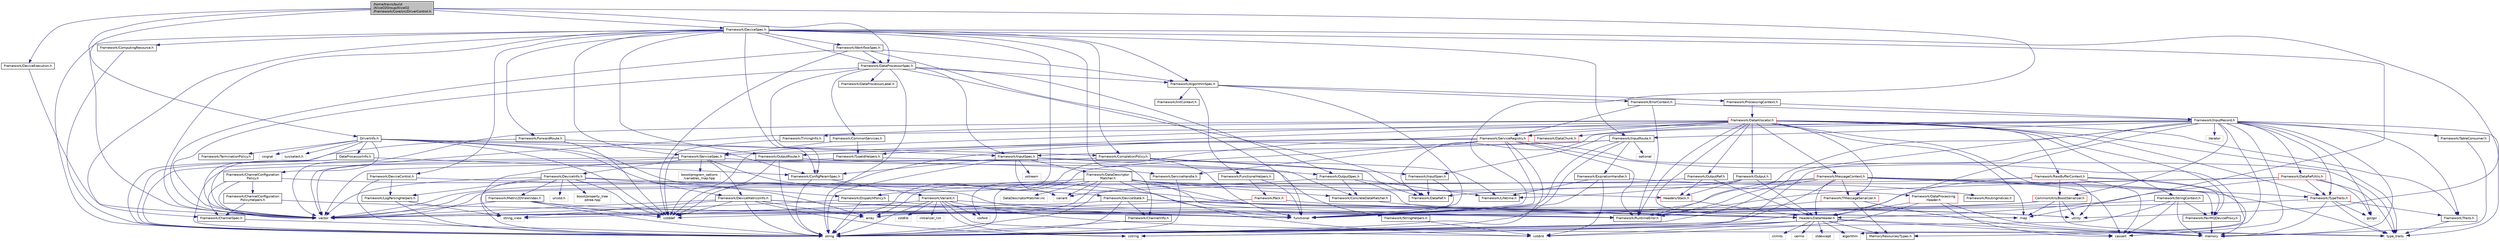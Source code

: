 digraph "/home/travis/build/AliceO2Group/AliceO2/Framework/Core/src/DriverControl.h"
{
 // INTERACTIVE_SVG=YES
  bgcolor="transparent";
  edge [fontname="Helvetica",fontsize="10",labelfontname="Helvetica",labelfontsize="10"];
  node [fontname="Helvetica",fontsize="10",shape=record];
  Node0 [label="/home/travis/build\l/AliceO2Group/AliceO2\l/Framework/Core/src/DriverControl.h",height=0.2,width=0.4,color="black", fillcolor="grey75", style="filled", fontcolor="black"];
  Node0 -> Node1 [color="midnightblue",fontsize="10",style="solid",fontname="Helvetica"];
  Node1 [label="functional",height=0.2,width=0.4,color="grey75"];
  Node0 -> Node2 [color="midnightblue",fontsize="10",style="solid",fontname="Helvetica"];
  Node2 [label="vector",height=0.2,width=0.4,color="grey75"];
  Node0 -> Node3 [color="midnightblue",fontsize="10",style="solid",fontname="Helvetica"];
  Node3 [label="DriverInfo.h",height=0.2,width=0.4,color="black",URL="$de/da9/DriverInfo_8h.html"];
  Node3 -> Node4 [color="midnightblue",fontsize="10",style="solid",fontname="Helvetica"];
  Node4 [label="cstddef",height=0.2,width=0.4,color="grey75"];
  Node3 -> Node2 [color="midnightblue",fontsize="10",style="solid",fontname="Helvetica"];
  Node3 -> Node5 [color="midnightblue",fontsize="10",style="solid",fontname="Helvetica"];
  Node5 [label="csignal",height=0.2,width=0.4,color="grey75"];
  Node3 -> Node6 [color="midnightblue",fontsize="10",style="solid",fontname="Helvetica"];
  Node6 [label="sys/select.h",height=0.2,width=0.4,color="grey75"];
  Node3 -> Node7 [color="midnightblue",fontsize="10",style="solid",fontname="Helvetica"];
  Node7 [label="Framework/ChannelConfiguration\lPolicy.h",height=0.2,width=0.4,color="black",URL="$dd/d0f/ChannelConfigurationPolicy_8h.html"];
  Node7 -> Node8 [color="midnightblue",fontsize="10",style="solid",fontname="Helvetica"];
  Node8 [label="Framework/ChannelConfiguration\lPolicyHelpers.h",height=0.2,width=0.4,color="black",URL="$d6/d05/ChannelConfigurationPolicyHelpers_8h.html"];
  Node8 -> Node9 [color="midnightblue",fontsize="10",style="solid",fontname="Helvetica"];
  Node9 [label="Framework/ChannelSpec.h",height=0.2,width=0.4,color="black",URL="$d6/d72/ChannelSpec_8h.html"];
  Node9 -> Node10 [color="midnightblue",fontsize="10",style="solid",fontname="Helvetica"];
  Node10 [label="string",height=0.2,width=0.4,color="grey75"];
  Node8 -> Node1 [color="midnightblue",fontsize="10",style="solid",fontname="Helvetica"];
  Node7 -> Node9 [color="midnightblue",fontsize="10",style="solid",fontname="Helvetica"];
  Node7 -> Node2 [color="midnightblue",fontsize="10",style="solid",fontname="Helvetica"];
  Node7 -> Node1 [color="midnightblue",fontsize="10",style="solid",fontname="Helvetica"];
  Node3 -> Node11 [color="midnightblue",fontsize="10",style="solid",fontname="Helvetica"];
  Node11 [label="Framework/ConfigParamSpec.h",height=0.2,width=0.4,color="black",URL="$d0/d1c/ConfigParamSpec_8h.html"];
  Node11 -> Node12 [color="midnightblue",fontsize="10",style="solid",fontname="Helvetica"];
  Node12 [label="Framework/Variant.h",height=0.2,width=0.4,color="black",URL="$de/d56/Variant_8h.html"];
  Node12 -> Node13 [color="midnightblue",fontsize="10",style="solid",fontname="Helvetica"];
  Node13 [label="Framework/RuntimeError.h",height=0.2,width=0.4,color="black",URL="$d1/d76/RuntimeError_8h.html"];
  Node12 -> Node14 [color="midnightblue",fontsize="10",style="solid",fontname="Helvetica"];
  Node14 [label="type_traits",height=0.2,width=0.4,color="grey75"];
  Node12 -> Node15 [color="midnightblue",fontsize="10",style="solid",fontname="Helvetica"];
  Node15 [label="cstring",height=0.2,width=0.4,color="grey75"];
  Node12 -> Node16 [color="midnightblue",fontsize="10",style="solid",fontname="Helvetica"];
  Node16 [label="cstdint",height=0.2,width=0.4,color="grey75"];
  Node12 -> Node17 [color="midnightblue",fontsize="10",style="solid",fontname="Helvetica"];
  Node17 [label="cstdlib",height=0.2,width=0.4,color="grey75"];
  Node12 -> Node18 [color="midnightblue",fontsize="10",style="solid",fontname="Helvetica"];
  Node18 [label="iosfwd",height=0.2,width=0.4,color="grey75"];
  Node12 -> Node19 [color="midnightblue",fontsize="10",style="solid",fontname="Helvetica"];
  Node19 [label="initializer_list",height=0.2,width=0.4,color="grey75"];
  Node12 -> Node20 [color="midnightblue",fontsize="10",style="solid",fontname="Helvetica"];
  Node20 [label="string_view",height=0.2,width=0.4,color="grey75"];
  Node12 -> Node10 [color="midnightblue",fontsize="10",style="solid",fontname="Helvetica"];
  Node11 -> Node10 [color="midnightblue",fontsize="10",style="solid",fontname="Helvetica"];
  Node3 -> Node21 [color="midnightblue",fontsize="10",style="solid",fontname="Helvetica"];
  Node21 [label="Framework/TerminationPolicy.h",height=0.2,width=0.4,color="black",URL="$d7/df1/TerminationPolicy_8h.html"];
  Node3 -> Node22 [color="midnightblue",fontsize="10",style="solid",fontname="Helvetica"];
  Node22 [label="Framework/CompletionPolicy.h",height=0.2,width=0.4,color="black",URL="$df/dd6/CompletionPolicy_8h.html"];
  Node22 -> Node23 [color="midnightblue",fontsize="10",style="solid",fontname="Helvetica"];
  Node23 [label="Framework/DataRef.h",height=0.2,width=0.4,color="black",URL="$d5/dfb/DataRef_8h.html"];
  Node22 -> Node24 [color="midnightblue",fontsize="10",style="solid",fontname="Helvetica"];
  Node24 [label="Framework/InputSpan.h",height=0.2,width=0.4,color="black",URL="$da/d0f/InputSpan_8h.html"];
  Node24 -> Node23 [color="midnightblue",fontsize="10",style="solid",fontname="Helvetica"];
  Node24 -> Node1 [color="midnightblue",fontsize="10",style="solid",fontname="Helvetica"];
  Node22 -> Node1 [color="midnightblue",fontsize="10",style="solid",fontname="Helvetica"];
  Node22 -> Node10 [color="midnightblue",fontsize="10",style="solid",fontname="Helvetica"];
  Node22 -> Node2 [color="midnightblue",fontsize="10",style="solid",fontname="Helvetica"];
  Node3 -> Node25 [color="midnightblue",fontsize="10",style="solid",fontname="Helvetica"];
  Node25 [label="Framework/DispatchPolicy.h",height=0.2,width=0.4,color="black",URL="$da/de6/DispatchPolicy_8h.html"];
  Node25 -> Node1 [color="midnightblue",fontsize="10",style="solid",fontname="Helvetica"];
  Node25 -> Node10 [color="midnightblue",fontsize="10",style="solid",fontname="Helvetica"];
  Node25 -> Node2 [color="midnightblue",fontsize="10",style="solid",fontname="Helvetica"];
  Node3 -> Node26 [color="midnightblue",fontsize="10",style="solid",fontname="Helvetica"];
  Node26 [label="Framework/DeviceMetricsInfo.h",height=0.2,width=0.4,color="black",URL="$dc/df0/DeviceMetricsInfo_8h.html"];
  Node26 -> Node13 [color="midnightblue",fontsize="10",style="solid",fontname="Helvetica"];
  Node26 -> Node27 [color="midnightblue",fontsize="10",style="solid",fontname="Helvetica"];
  Node27 [label="array",height=0.2,width=0.4,color="grey75"];
  Node26 -> Node4 [color="midnightblue",fontsize="10",style="solid",fontname="Helvetica"];
  Node26 -> Node15 [color="midnightblue",fontsize="10",style="solid",fontname="Helvetica"];
  Node26 -> Node1 [color="midnightblue",fontsize="10",style="solid",fontname="Helvetica"];
  Node26 -> Node10 [color="midnightblue",fontsize="10",style="solid",fontname="Helvetica"];
  Node26 -> Node20 [color="midnightblue",fontsize="10",style="solid",fontname="Helvetica"];
  Node26 -> Node2 [color="midnightblue",fontsize="10",style="solid",fontname="Helvetica"];
  Node3 -> Node28 [color="midnightblue",fontsize="10",style="solid",fontname="Helvetica"];
  Node28 [label="DataProcessorInfo.h",height=0.2,width=0.4,color="black",URL="$d3/db3/DataProcessorInfo_8h.html"];
  Node28 -> Node11 [color="midnightblue",fontsize="10",style="solid",fontname="Helvetica"];
  Node28 -> Node10 [color="midnightblue",fontsize="10",style="solid",fontname="Helvetica"];
  Node28 -> Node2 [color="midnightblue",fontsize="10",style="solid",fontname="Helvetica"];
  Node0 -> Node29 [color="midnightblue",fontsize="10",style="solid",fontname="Helvetica"];
  Node29 [label="Framework/DataProcessorSpec.h",height=0.2,width=0.4,color="black",URL="$d0/df4/DataProcessorSpec_8h.html"];
  Node29 -> Node30 [color="midnightblue",fontsize="10",style="solid",fontname="Helvetica"];
  Node30 [label="Framework/AlgorithmSpec.h",height=0.2,width=0.4,color="black",URL="$d0/d14/AlgorithmSpec_8h.html"];
  Node30 -> Node31 [color="midnightblue",fontsize="10",style="solid",fontname="Helvetica"];
  Node31 [label="Framework/ProcessingContext.h",height=0.2,width=0.4,color="black",URL="$de/d6a/ProcessingContext_8h.html"];
  Node31 -> Node32 [color="midnightblue",fontsize="10",style="solid",fontname="Helvetica"];
  Node32 [label="Framework/InputRecord.h",height=0.2,width=0.4,color="black",URL="$d6/d5c/InputRecord_8h.html"];
  Node32 -> Node23 [color="midnightblue",fontsize="10",style="solid",fontname="Helvetica"];
  Node32 -> Node33 [color="midnightblue",fontsize="10",style="solid",fontname="Helvetica"];
  Node33 [label="Framework/DataRefUtils.h",height=0.2,width=0.4,color="red",URL="$d5/db8/DataRefUtils_8h.html"];
  Node33 -> Node23 [color="midnightblue",fontsize="10",style="solid",fontname="Helvetica"];
  Node33 -> Node48 [color="midnightblue",fontsize="10",style="solid",fontname="Helvetica"];
  Node48 [label="Framework/TypeTraits.h",height=0.2,width=0.4,color="red",URL="$d0/d95/TypeTraits_8h.html"];
  Node48 -> Node14 [color="midnightblue",fontsize="10",style="solid",fontname="Helvetica"];
  Node48 -> Node2 [color="midnightblue",fontsize="10",style="solid",fontname="Helvetica"];
  Node48 -> Node43 [color="midnightblue",fontsize="10",style="solid",fontname="Helvetica"];
  Node43 [label="memory",height=0.2,width=0.4,color="grey75"];
  Node48 -> Node49 [color="midnightblue",fontsize="10",style="solid",fontname="Helvetica"];
  Node49 [label="Framework/Traits.h",height=0.2,width=0.4,color="black",URL="$db/d31/Traits_8h.html"];
  Node49 -> Node14 [color="midnightblue",fontsize="10",style="solid",fontname="Helvetica"];
  Node48 -> Node52 [color="midnightblue",fontsize="10",style="solid",fontname="Helvetica"];
  Node52 [label="gsl/gsl",height=0.2,width=0.4,color="grey75"];
  Node33 -> Node68 [color="midnightblue",fontsize="10",style="solid",fontname="Helvetica"];
  Node68 [label="Headers/DataHeader.h",height=0.2,width=0.4,color="black",URL="$dc/dcd/DataHeader_8h.html"];
  Node68 -> Node16 [color="midnightblue",fontsize="10",style="solid",fontname="Helvetica"];
  Node68 -> Node43 [color="midnightblue",fontsize="10",style="solid",fontname="Helvetica"];
  Node68 -> Node69 [color="midnightblue",fontsize="10",style="solid",fontname="Helvetica"];
  Node69 [label="cassert",height=0.2,width=0.4,color="grey75"];
  Node68 -> Node15 [color="midnightblue",fontsize="10",style="solid",fontname="Helvetica"];
  Node68 -> Node70 [color="midnightblue",fontsize="10",style="solid",fontname="Helvetica"];
  Node70 [label="algorithm",height=0.2,width=0.4,color="grey75"];
  Node68 -> Node71 [color="midnightblue",fontsize="10",style="solid",fontname="Helvetica"];
  Node71 [label="stdexcept",height=0.2,width=0.4,color="grey75"];
  Node68 -> Node10 [color="midnightblue",fontsize="10",style="solid",fontname="Helvetica"];
  Node68 -> Node72 [color="midnightblue",fontsize="10",style="solid",fontname="Helvetica"];
  Node72 [label="climits",height=0.2,width=0.4,color="grey75"];
  Node68 -> Node45 [color="midnightblue",fontsize="10",style="solid",fontname="Helvetica"];
  Node45 [label="MemoryResources/Types.h",height=0.2,width=0.4,color="black",URL="$d7/df8/Types_8h.html"];
  Node68 -> Node73 [color="midnightblue",fontsize="10",style="solid",fontname="Helvetica"];
  Node73 [label="cerrno",height=0.2,width=0.4,color="grey75"];
  Node33 -> Node13 [color="midnightblue",fontsize="10",style="solid",fontname="Helvetica"];
  Node33 -> Node52 [color="midnightblue",fontsize="10",style="solid",fontname="Helvetica"];
  Node33 -> Node14 [color="midnightblue",fontsize="10",style="solid",fontname="Helvetica"];
  Node32 -> Node98 [color="midnightblue",fontsize="10",style="solid",fontname="Helvetica"];
  Node98 [label="Framework/InputRoute.h",height=0.2,width=0.4,color="black",URL="$d5/d19/InputRoute_8h.html"];
  Node98 -> Node99 [color="midnightblue",fontsize="10",style="solid",fontname="Helvetica"];
  Node99 [label="Framework/ExpirationHandler.h",height=0.2,width=0.4,color="black",URL="$d2/dd9/ExpirationHandler_8h.html"];
  Node99 -> Node74 [color="midnightblue",fontsize="10",style="solid",fontname="Helvetica"];
  Node74 [label="Framework/Lifetime.h",height=0.2,width=0.4,color="black",URL="$dc/dca/Lifetime_8h.html"];
  Node99 -> Node100 [color="midnightblue",fontsize="10",style="solid",fontname="Helvetica"];
  Node100 [label="Framework/RoutingIndices.h",height=0.2,width=0.4,color="black",URL="$d7/d87/RoutingIndices_8h.html"];
  Node99 -> Node16 [color="midnightblue",fontsize="10",style="solid",fontname="Helvetica"];
  Node99 -> Node1 [color="midnightblue",fontsize="10",style="solid",fontname="Helvetica"];
  Node98 -> Node77 [color="midnightblue",fontsize="10",style="solid",fontname="Helvetica"];
  Node77 [label="Framework/InputSpec.h",height=0.2,width=0.4,color="black",URL="$d5/d3f/InputSpec_8h.html"];
  Node77 -> Node74 [color="midnightblue",fontsize="10",style="solid",fontname="Helvetica"];
  Node77 -> Node75 [color="midnightblue",fontsize="10",style="solid",fontname="Helvetica"];
  Node75 [label="Framework/ConcreteDataMatcher.h",height=0.2,width=0.4,color="black",URL="$d0/d1b/ConcreteDataMatcher_8h.html"];
  Node75 -> Node68 [color="midnightblue",fontsize="10",style="solid",fontname="Helvetica"];
  Node77 -> Node78 [color="midnightblue",fontsize="10",style="solid",fontname="Helvetica"];
  Node78 [label="Framework/DataDescriptor\lMatcher.h",height=0.2,width=0.4,color="black",URL="$d3/da3/DataDescriptorMatcher_8h.html"];
  Node78 -> Node75 [color="midnightblue",fontsize="10",style="solid",fontname="Helvetica"];
  Node78 -> Node79 [color="midnightblue",fontsize="10",style="solid",fontname="Helvetica"];
  Node79 [label="Framework/DataProcessing\lHeader.h",height=0.2,width=0.4,color="red",URL="$d6/dc9/DataProcessingHeader_8h.html"];
  Node79 -> Node68 [color="midnightblue",fontsize="10",style="solid",fontname="Helvetica"];
  Node79 -> Node16 [color="midnightblue",fontsize="10",style="solid",fontname="Helvetica"];
  Node79 -> Node43 [color="midnightblue",fontsize="10",style="solid",fontname="Helvetica"];
  Node79 -> Node69 [color="midnightblue",fontsize="10",style="solid",fontname="Helvetica"];
  Node78 -> Node13 [color="midnightblue",fontsize="10",style="solid",fontname="Helvetica"];
  Node78 -> Node68 [color="midnightblue",fontsize="10",style="solid",fontname="Helvetica"];
  Node78 -> Node82 [color="midnightblue",fontsize="10",style="solid",fontname="Helvetica"];
  Node82 [label="Headers/Stack.h",height=0.2,width=0.4,color="red",URL="$d4/d00/Headers_2include_2Headers_2Stack_8h.html"];
  Node82 -> Node68 [color="midnightblue",fontsize="10",style="solid",fontname="Helvetica"];
  Node78 -> Node27 [color="midnightblue",fontsize="10",style="solid",fontname="Helvetica"];
  Node78 -> Node16 [color="midnightblue",fontsize="10",style="solid",fontname="Helvetica"];
  Node78 -> Node18 [color="midnightblue",fontsize="10",style="solid",fontname="Helvetica"];
  Node78 -> Node10 [color="midnightblue",fontsize="10",style="solid",fontname="Helvetica"];
  Node78 -> Node76 [color="midnightblue",fontsize="10",style="solid",fontname="Helvetica"];
  Node76 [label="variant",height=0.2,width=0.4,color="grey75"];
  Node78 -> Node2 [color="midnightblue",fontsize="10",style="solid",fontname="Helvetica"];
  Node78 -> Node93 [color="midnightblue",fontsize="10",style="solid",fontname="Helvetica"];
  Node93 [label="DataDescriptorMatcher.inc",height=0.2,width=0.4,color="grey75"];
  Node77 -> Node11 [color="midnightblue",fontsize="10",style="solid",fontname="Helvetica"];
  Node77 -> Node10 [color="midnightblue",fontsize="10",style="solid",fontname="Helvetica"];
  Node77 -> Node94 [color="midnightblue",fontsize="10",style="solid",fontname="Helvetica"];
  Node94 [label="ostream",height=0.2,width=0.4,color="grey75"];
  Node77 -> Node76 [color="midnightblue",fontsize="10",style="solid",fontname="Helvetica"];
  Node98 -> Node4 [color="midnightblue",fontsize="10",style="solid",fontname="Helvetica"];
  Node98 -> Node10 [color="midnightblue",fontsize="10",style="solid",fontname="Helvetica"];
  Node98 -> Node1 [color="midnightblue",fontsize="10",style="solid",fontname="Helvetica"];
  Node98 -> Node96 [color="midnightblue",fontsize="10",style="solid",fontname="Helvetica"];
  Node96 [label="optional",height=0.2,width=0.4,color="grey75"];
  Node32 -> Node48 [color="midnightblue",fontsize="10",style="solid",fontname="Helvetica"];
  Node32 -> Node24 [color="midnightblue",fontsize="10",style="solid",fontname="Helvetica"];
  Node32 -> Node101 [color="midnightblue",fontsize="10",style="solid",fontname="Helvetica"];
  Node101 [label="Framework/TableConsumer.h",height=0.2,width=0.4,color="black",URL="$dc/d03/TableConsumer_8h.html"];
  Node101 -> Node43 [color="midnightblue",fontsize="10",style="solid",fontname="Helvetica"];
  Node32 -> Node49 [color="midnightblue",fontsize="10",style="solid",fontname="Helvetica"];
  Node32 -> Node13 [color="midnightblue",fontsize="10",style="solid",fontname="Helvetica"];
  Node32 -> Node45 [color="midnightblue",fontsize="10",style="solid",fontname="Helvetica"];
  Node32 -> Node68 [color="midnightblue",fontsize="10",style="solid",fontname="Helvetica"];
  Node32 -> Node53 [color="midnightblue",fontsize="10",style="solid",fontname="Helvetica"];
  Node53 [label="CommonUtils/BoostSerializer.h",height=0.2,width=0.4,color="red",URL="$d7/d91/BoostSerializer_8h.html",tooltip="Templatised boost serializer/deserializer for containers and base types. "];
  Node53 -> Node54 [color="midnightblue",fontsize="10",style="solid",fontname="Helvetica"];
  Node54 [label="utility",height=0.2,width=0.4,color="grey75"];
  Node53 -> Node14 [color="midnightblue",fontsize="10",style="solid",fontname="Helvetica"];
  Node53 -> Node27 [color="midnightblue",fontsize="10",style="solid",fontname="Helvetica"];
  Node53 -> Node2 [color="midnightblue",fontsize="10",style="solid",fontname="Helvetica"];
  Node53 -> Node56 [color="midnightblue",fontsize="10",style="solid",fontname="Helvetica"];
  Node56 [label="map",height=0.2,width=0.4,color="grey75"];
  Node32 -> Node52 [color="midnightblue",fontsize="10",style="solid",fontname="Helvetica"];
  Node32 -> Node102 [color="midnightblue",fontsize="10",style="solid",fontname="Helvetica"];
  Node102 [label="iterator",height=0.2,width=0.4,color="grey75"];
  Node32 -> Node10 [color="midnightblue",fontsize="10",style="solid",fontname="Helvetica"];
  Node32 -> Node2 [color="midnightblue",fontsize="10",style="solid",fontname="Helvetica"];
  Node32 -> Node15 [color="midnightblue",fontsize="10",style="solid",fontname="Helvetica"];
  Node32 -> Node69 [color="midnightblue",fontsize="10",style="solid",fontname="Helvetica"];
  Node32 -> Node43 [color="midnightblue",fontsize="10",style="solid",fontname="Helvetica"];
  Node32 -> Node14 [color="midnightblue",fontsize="10",style="solid",fontname="Helvetica"];
  Node31 -> Node103 [color="midnightblue",fontsize="10",style="solid",fontname="Helvetica"];
  Node103 [label="Framework/DataAllocator.h",height=0.2,width=0.4,color="red",URL="$d1/d28/DataAllocator_8h.html"];
  Node103 -> Node104 [color="midnightblue",fontsize="10",style="solid",fontname="Helvetica"];
  Node104 [label="Framework/MessageContext.h",height=0.2,width=0.4,color="red",URL="$dc/dc4/MessageContext_8h.html"];
  Node104 -> Node106 [color="midnightblue",fontsize="10",style="solid",fontname="Helvetica"];
  Node106 [label="Framework/FairMQDeviceProxy.h",height=0.2,width=0.4,color="black",URL="$d8/d71/FairMQDeviceProxy_8h.html"];
  Node106 -> Node43 [color="midnightblue",fontsize="10",style="solid",fontname="Helvetica"];
  Node104 -> Node13 [color="midnightblue",fontsize="10",style="solid",fontname="Helvetica"];
  Node104 -> Node35 [color="midnightblue",fontsize="10",style="solid",fontname="Helvetica"];
  Node35 [label="Framework/TMessageSerializer.h",height=0.2,width=0.4,color="red",URL="$d8/d3c/TMessageSerializer_8h.html"];
  Node35 -> Node13 [color="midnightblue",fontsize="10",style="solid",fontname="Helvetica"];
  Node35 -> Node43 [color="midnightblue",fontsize="10",style="solid",fontname="Helvetica"];
  Node35 -> Node45 [color="midnightblue",fontsize="10",style="solid",fontname="Helvetica"];
  Node104 -> Node48 [color="midnightblue",fontsize="10",style="solid",fontname="Helvetica"];
  Node104 -> Node68 [color="midnightblue",fontsize="10",style="solid",fontname="Helvetica"];
  Node104 -> Node69 [color="midnightblue",fontsize="10",style="solid",fontname="Helvetica"];
  Node104 -> Node1 [color="midnightblue",fontsize="10",style="solid",fontname="Helvetica"];
  Node104 -> Node10 [color="midnightblue",fontsize="10",style="solid",fontname="Helvetica"];
  Node104 -> Node14 [color="midnightblue",fontsize="10",style="solid",fontname="Helvetica"];
  Node104 -> Node2 [color="midnightblue",fontsize="10",style="solid",fontname="Helvetica"];
  Node103 -> Node108 [color="midnightblue",fontsize="10",style="solid",fontname="Helvetica"];
  Node108 [label="Framework/StringContext.h",height=0.2,width=0.4,color="black",URL="$dd/df6/StringContext_8h.html"];
  Node108 -> Node106 [color="midnightblue",fontsize="10",style="solid",fontname="Helvetica"];
  Node108 -> Node2 [color="midnightblue",fontsize="10",style="solid",fontname="Helvetica"];
  Node108 -> Node69 [color="midnightblue",fontsize="10",style="solid",fontname="Helvetica"];
  Node108 -> Node10 [color="midnightblue",fontsize="10",style="solid",fontname="Helvetica"];
  Node108 -> Node43 [color="midnightblue",fontsize="10",style="solid",fontname="Helvetica"];
  Node103 -> Node109 [color="midnightblue",fontsize="10",style="solid",fontname="Helvetica"];
  Node109 [label="Framework/RawBufferContext.h",height=0.2,width=0.4,color="red",URL="$d8/d25/RawBufferContext_8h.html",tooltip=" "];
  Node109 -> Node106 [color="midnightblue",fontsize="10",style="solid",fontname="Helvetica"];
  Node109 -> Node53 [color="midnightblue",fontsize="10",style="solid",fontname="Helvetica"];
  Node109 -> Node2 [color="midnightblue",fontsize="10",style="solid",fontname="Helvetica"];
  Node109 -> Node69 [color="midnightblue",fontsize="10",style="solid",fontname="Helvetica"];
  Node109 -> Node10 [color="midnightblue",fontsize="10",style="solid",fontname="Helvetica"];
  Node109 -> Node43 [color="midnightblue",fontsize="10",style="solid",fontname="Helvetica"];
  Node103 -> Node95 [color="midnightblue",fontsize="10",style="solid",fontname="Helvetica"];
  Node95 [label="Framework/Output.h",height=0.2,width=0.4,color="black",URL="$d3/ddf/Output_8h.html"];
  Node95 -> Node68 [color="midnightblue",fontsize="10",style="solid",fontname="Helvetica"];
  Node95 -> Node74 [color="midnightblue",fontsize="10",style="solid",fontname="Helvetica"];
  Node95 -> Node82 [color="midnightblue",fontsize="10",style="solid",fontname="Helvetica"];
  Node103 -> Node111 [color="midnightblue",fontsize="10",style="solid",fontname="Helvetica"];
  Node111 [label="Framework/OutputRef.h",height=0.2,width=0.4,color="black",URL="$d6/d5a/OutputRef_8h.html"];
  Node111 -> Node68 [color="midnightblue",fontsize="10",style="solid",fontname="Helvetica"];
  Node111 -> Node82 [color="midnightblue",fontsize="10",style="solid",fontname="Helvetica"];
  Node111 -> Node10 [color="midnightblue",fontsize="10",style="solid",fontname="Helvetica"];
  Node103 -> Node112 [color="midnightblue",fontsize="10",style="solid",fontname="Helvetica"];
  Node112 [label="Framework/OutputRoute.h",height=0.2,width=0.4,color="black",URL="$d6/df4/OutputRoute_8h.html"];
  Node112 -> Node67 [color="midnightblue",fontsize="10",style="solid",fontname="Helvetica"];
  Node67 [label="Framework/OutputSpec.h",height=0.2,width=0.4,color="black",URL="$db/d2d/OutputSpec_8h.html"];
  Node67 -> Node68 [color="midnightblue",fontsize="10",style="solid",fontname="Helvetica"];
  Node67 -> Node74 [color="midnightblue",fontsize="10",style="solid",fontname="Helvetica"];
  Node67 -> Node75 [color="midnightblue",fontsize="10",style="solid",fontname="Helvetica"];
  Node67 -> Node76 [color="midnightblue",fontsize="10",style="solid",fontname="Helvetica"];
  Node112 -> Node4 [color="midnightblue",fontsize="10",style="solid",fontname="Helvetica"];
  Node112 -> Node10 [color="midnightblue",fontsize="10",style="solid",fontname="Helvetica"];
  Node103 -> Node113 [color="midnightblue",fontsize="10",style="solid",fontname="Helvetica"];
  Node113 [label="Framework/DataChunk.h",height=0.2,width=0.4,color="red",URL="$d7/d31/DataChunk_8h.html"];
  Node103 -> Node106 [color="midnightblue",fontsize="10",style="solid",fontname="Helvetica"];
  Node103 -> Node114 [color="midnightblue",fontsize="10",style="solid",fontname="Helvetica"];
  Node114 [label="Framework/TimingInfo.h",height=0.2,width=0.4,color="black",URL="$da/d2b/TimingInfo_8h.html"];
  Node114 -> Node4 [color="midnightblue",fontsize="10",style="solid",fontname="Helvetica"];
  Node103 -> Node35 [color="midnightblue",fontsize="10",style="solid",fontname="Helvetica"];
  Node103 -> Node48 [color="midnightblue",fontsize="10",style="solid",fontname="Helvetica"];
  Node103 -> Node49 [color="midnightblue",fontsize="10",style="solid",fontname="Helvetica"];
  Node103 -> Node115 [color="midnightblue",fontsize="10",style="solid",fontname="Helvetica"];
  Node115 [label="Framework/ServiceRegistry.h",height=0.2,width=0.4,color="red",URL="$d8/d17/ServiceRegistry_8h.html"];
  Node115 -> Node116 [color="midnightblue",fontsize="10",style="solid",fontname="Helvetica"];
  Node116 [label="Framework/ServiceHandle.h",height=0.2,width=0.4,color="black",URL="$d3/d28/ServiceHandle_8h.html"];
  Node116 -> Node10 [color="midnightblue",fontsize="10",style="solid",fontname="Helvetica"];
  Node115 -> Node117 [color="midnightblue",fontsize="10",style="solid",fontname="Helvetica"];
  Node117 [label="Framework/ServiceSpec.h",height=0.2,width=0.4,color="black",URL="$d4/d61/ServiceSpec_8h.html"];
  Node117 -> Node116 [color="midnightblue",fontsize="10",style="solid",fontname="Helvetica"];
  Node117 -> Node26 [color="midnightblue",fontsize="10",style="solid",fontname="Helvetica"];
  Node117 -> Node118 [color="midnightblue",fontsize="10",style="solid",fontname="Helvetica"];
  Node118 [label="Framework/DeviceInfo.h",height=0.2,width=0.4,color="black",URL="$d7/d58/DeviceInfo_8h.html"];
  Node118 -> Node119 [color="midnightblue",fontsize="10",style="solid",fontname="Helvetica"];
  Node119 [label="Framework/LogParsingHelpers.h",height=0.2,width=0.4,color="black",URL="$d8/d4a/LogParsingHelpers_8h.html"];
  Node119 -> Node10 [color="midnightblue",fontsize="10",style="solid",fontname="Helvetica"];
  Node119 -> Node20 [color="midnightblue",fontsize="10",style="solid",fontname="Helvetica"];
  Node118 -> Node120 [color="midnightblue",fontsize="10",style="solid",fontname="Helvetica"];
  Node120 [label="Framework/Metric2DViewIndex.h",height=0.2,width=0.4,color="black",URL="$d0/d2c/Metric2DViewIndex_8h.html"];
  Node120 -> Node1 [color="midnightblue",fontsize="10",style="solid",fontname="Helvetica"];
  Node120 -> Node4 [color="midnightblue",fontsize="10",style="solid",fontname="Helvetica"];
  Node120 -> Node10 [color="midnightblue",fontsize="10",style="solid",fontname="Helvetica"];
  Node120 -> Node2 [color="midnightblue",fontsize="10",style="solid",fontname="Helvetica"];
  Node118 -> Node121 [color="midnightblue",fontsize="10",style="solid",fontname="Helvetica"];
  Node121 [label="Framework/DeviceState.h",height=0.2,width=0.4,color="black",URL="$d9/de0/DeviceState_8h.html"];
  Node121 -> Node122 [color="midnightblue",fontsize="10",style="solid",fontname="Helvetica"];
  Node122 [label="Framework/ChannelInfo.h",height=0.2,width=0.4,color="black",URL="$dd/de5/ChannelInfo_8h.html"];
  Node122 -> Node10 [color="midnightblue",fontsize="10",style="solid",fontname="Helvetica"];
  Node121 -> Node2 [color="midnightblue",fontsize="10",style="solid",fontname="Helvetica"];
  Node121 -> Node10 [color="midnightblue",fontsize="10",style="solid",fontname="Helvetica"];
  Node121 -> Node56 [color="midnightblue",fontsize="10",style="solid",fontname="Helvetica"];
  Node121 -> Node54 [color="midnightblue",fontsize="10",style="solid",fontname="Helvetica"];
  Node118 -> Node4 [color="midnightblue",fontsize="10",style="solid",fontname="Helvetica"];
  Node118 -> Node10 [color="midnightblue",fontsize="10",style="solid",fontname="Helvetica"];
  Node118 -> Node2 [color="midnightblue",fontsize="10",style="solid",fontname="Helvetica"];
  Node118 -> Node123 [color="midnightblue",fontsize="10",style="solid",fontname="Helvetica"];
  Node123 [label="unistd.h",height=0.2,width=0.4,color="grey75"];
  Node118 -> Node27 [color="midnightblue",fontsize="10",style="solid",fontname="Helvetica"];
  Node118 -> Node124 [color="midnightblue",fontsize="10",style="solid",fontname="Helvetica"];
  Node124 [label="boost/property_tree\l/ptree.hpp",height=0.2,width=0.4,color="grey75"];
  Node117 -> Node1 [color="midnightblue",fontsize="10",style="solid",fontname="Helvetica"];
  Node117 -> Node10 [color="midnightblue",fontsize="10",style="solid",fontname="Helvetica"];
  Node117 -> Node2 [color="midnightblue",fontsize="10",style="solid",fontname="Helvetica"];
  Node117 -> Node125 [color="midnightblue",fontsize="10",style="solid",fontname="Helvetica"];
  Node125 [label="boost/program_options\l/variables_map.hpp",height=0.2,width=0.4,color="grey75"];
  Node115 -> Node127 [color="midnightblue",fontsize="10",style="solid",fontname="Helvetica"];
  Node127 [label="Framework/TypeIdHelpers.h",height=0.2,width=0.4,color="black",URL="$d2/d9a/TypeIdHelpers_8h.html"];
  Node127 -> Node20 [color="midnightblue",fontsize="10",style="solid",fontname="Helvetica"];
  Node127 -> Node128 [color="midnightblue",fontsize="10",style="solid",fontname="Helvetica"];
  Node128 [label="Framework/StringHelpers.h",height=0.2,width=0.4,color="black",URL="$db/dff/StringHelpers_8h.html"];
  Node128 -> Node16 [color="midnightblue",fontsize="10",style="solid",fontname="Helvetica"];
  Node115 -> Node13 [color="midnightblue",fontsize="10",style="solid",fontname="Helvetica"];
  Node115 -> Node70 [color="midnightblue",fontsize="10",style="solid",fontname="Helvetica"];
  Node115 -> Node27 [color="midnightblue",fontsize="10",style="solid",fontname="Helvetica"];
  Node115 -> Node1 [color="midnightblue",fontsize="10",style="solid",fontname="Helvetica"];
  Node115 -> Node10 [color="midnightblue",fontsize="10",style="solid",fontname="Helvetica"];
  Node115 -> Node14 [color="midnightblue",fontsize="10",style="solid",fontname="Helvetica"];
  Node103 -> Node13 [color="midnightblue",fontsize="10",style="solid",fontname="Helvetica"];
  Node103 -> Node68 [color="midnightblue",fontsize="10",style="solid",fontname="Helvetica"];
  Node103 -> Node2 [color="midnightblue",fontsize="10",style="solid",fontname="Helvetica"];
  Node103 -> Node56 [color="midnightblue",fontsize="10",style="solid",fontname="Helvetica"];
  Node103 -> Node10 [color="midnightblue",fontsize="10",style="solid",fontname="Helvetica"];
  Node103 -> Node54 [color="midnightblue",fontsize="10",style="solid",fontname="Helvetica"];
  Node103 -> Node14 [color="midnightblue",fontsize="10",style="solid",fontname="Helvetica"];
  Node103 -> Node4 [color="midnightblue",fontsize="10",style="solid",fontname="Helvetica"];
  Node30 -> Node133 [color="midnightblue",fontsize="10",style="solid",fontname="Helvetica"];
  Node133 [label="Framework/ErrorContext.h",height=0.2,width=0.4,color="black",URL="$d7/dad/ErrorContext_8h.html"];
  Node133 -> Node32 [color="midnightblue",fontsize="10",style="solid",fontname="Helvetica"];
  Node133 -> Node115 [color="midnightblue",fontsize="10",style="solid",fontname="Helvetica"];
  Node133 -> Node13 [color="midnightblue",fontsize="10",style="solid",fontname="Helvetica"];
  Node30 -> Node134 [color="midnightblue",fontsize="10",style="solid",fontname="Helvetica"];
  Node134 [label="Framework/InitContext.h",height=0.2,width=0.4,color="black",URL="$d4/d2b/InitContext_8h.html"];
  Node30 -> Node135 [color="midnightblue",fontsize="10",style="solid",fontname="Helvetica"];
  Node135 [label="Framework/FunctionalHelpers.h",height=0.2,width=0.4,color="black",URL="$de/d9b/FunctionalHelpers_8h.html"];
  Node135 -> Node136 [color="midnightblue",fontsize="10",style="solid",fontname="Helvetica"];
  Node136 [label="Framework/Pack.h",height=0.2,width=0.4,color="red",URL="$dd/dce/Pack_8h.html"];
  Node136 -> Node4 [color="midnightblue",fontsize="10",style="solid",fontname="Helvetica"];
  Node136 -> Node54 [color="midnightblue",fontsize="10",style="solid",fontname="Helvetica"];
  Node135 -> Node1 [color="midnightblue",fontsize="10",style="solid",fontname="Helvetica"];
  Node30 -> Node1 [color="midnightblue",fontsize="10",style="solid",fontname="Helvetica"];
  Node29 -> Node11 [color="midnightblue",fontsize="10",style="solid",fontname="Helvetica"];
  Node29 -> Node137 [color="midnightblue",fontsize="10",style="solid",fontname="Helvetica"];
  Node137 [label="Framework/DataProcessorLabel.h",height=0.2,width=0.4,color="black",URL="$d1/df2/DataProcessorLabel_8h.html"];
  Node29 -> Node23 [color="midnightblue",fontsize="10",style="solid",fontname="Helvetica"];
  Node29 -> Node77 [color="midnightblue",fontsize="10",style="solid",fontname="Helvetica"];
  Node29 -> Node67 [color="midnightblue",fontsize="10",style="solid",fontname="Helvetica"];
  Node29 -> Node138 [color="midnightblue",fontsize="10",style="solid",fontname="Helvetica"];
  Node138 [label="Framework/CommonServices.h",height=0.2,width=0.4,color="black",URL="$d8/d02/CommonServices_8h.html"];
  Node138 -> Node117 [color="midnightblue",fontsize="10",style="solid",fontname="Helvetica"];
  Node138 -> Node127 [color="midnightblue",fontsize="10",style="solid",fontname="Helvetica"];
  Node29 -> Node10 [color="midnightblue",fontsize="10",style="solid",fontname="Helvetica"];
  Node29 -> Node2 [color="midnightblue",fontsize="10",style="solid",fontname="Helvetica"];
  Node0 -> Node139 [color="midnightblue",fontsize="10",style="solid",fontname="Helvetica"];
  Node139 [label="Framework/DeviceSpec.h",height=0.2,width=0.4,color="black",URL="$df/de8/DeviceSpec_8h.html"];
  Node139 -> Node140 [color="midnightblue",fontsize="10",style="solid",fontname="Helvetica"];
  Node140 [label="Framework/WorkflowSpec.h",height=0.2,width=0.4,color="black",URL="$df/da1/WorkflowSpec_8h.html"];
  Node140 -> Node29 [color="midnightblue",fontsize="10",style="solid",fontname="Helvetica"];
  Node140 -> Node30 [color="midnightblue",fontsize="10",style="solid",fontname="Helvetica"];
  Node140 -> Node2 [color="midnightblue",fontsize="10",style="solid",fontname="Helvetica"];
  Node140 -> Node1 [color="midnightblue",fontsize="10",style="solid",fontname="Helvetica"];
  Node140 -> Node4 [color="midnightblue",fontsize="10",style="solid",fontname="Helvetica"];
  Node139 -> Node141 [color="midnightblue",fontsize="10",style="solid",fontname="Helvetica"];
  Node141 [label="Framework/ComputingResource.h",height=0.2,width=0.4,color="black",URL="$d8/d62/ComputingResource_8h.html"];
  Node141 -> Node10 [color="midnightblue",fontsize="10",style="solid",fontname="Helvetica"];
  Node139 -> Node29 [color="midnightblue",fontsize="10",style="solid",fontname="Helvetica"];
  Node139 -> Node9 [color="midnightblue",fontsize="10",style="solid",fontname="Helvetica"];
  Node139 -> Node122 [color="midnightblue",fontsize="10",style="solid",fontname="Helvetica"];
  Node139 -> Node142 [color="midnightblue",fontsize="10",style="solid",fontname="Helvetica"];
  Node142 [label="Framework/DeviceControl.h",height=0.2,width=0.4,color="black",URL="$d2/d2c/DeviceControl_8h.html"];
  Node142 -> Node56 [color="midnightblue",fontsize="10",style="solid",fontname="Helvetica"];
  Node142 -> Node10 [color="midnightblue",fontsize="10",style="solid",fontname="Helvetica"];
  Node142 -> Node119 [color="midnightblue",fontsize="10",style="solid",fontname="Helvetica"];
  Node139 -> Node30 [color="midnightblue",fontsize="10",style="solid",fontname="Helvetica"];
  Node139 -> Node11 [color="midnightblue",fontsize="10",style="solid",fontname="Helvetica"];
  Node139 -> Node143 [color="midnightblue",fontsize="10",style="solid",fontname="Helvetica"];
  Node143 [label="Framework/ForwardRoute.h",height=0.2,width=0.4,color="black",URL="$d7/d12/ForwardRoute_8h.html"];
  Node143 -> Node77 [color="midnightblue",fontsize="10",style="solid",fontname="Helvetica"];
  Node143 -> Node4 [color="midnightblue",fontsize="10",style="solid",fontname="Helvetica"];
  Node143 -> Node10 [color="midnightblue",fontsize="10",style="solid",fontname="Helvetica"];
  Node139 -> Node98 [color="midnightblue",fontsize="10",style="solid",fontname="Helvetica"];
  Node139 -> Node112 [color="midnightblue",fontsize="10",style="solid",fontname="Helvetica"];
  Node139 -> Node22 [color="midnightblue",fontsize="10",style="solid",fontname="Helvetica"];
  Node139 -> Node25 [color="midnightblue",fontsize="10",style="solid",fontname="Helvetica"];
  Node139 -> Node117 [color="midnightblue",fontsize="10",style="solid",fontname="Helvetica"];
  Node139 -> Node2 [color="midnightblue",fontsize="10",style="solid",fontname="Helvetica"];
  Node139 -> Node10 [color="midnightblue",fontsize="10",style="solid",fontname="Helvetica"];
  Node139 -> Node56 [color="midnightblue",fontsize="10",style="solid",fontname="Helvetica"];
  Node139 -> Node54 [color="midnightblue",fontsize="10",style="solid",fontname="Helvetica"];
  Node0 -> Node144 [color="midnightblue",fontsize="10",style="solid",fontname="Helvetica"];
  Node144 [label="Framework/DeviceExecution.h",height=0.2,width=0.4,color="black",URL="$dc/d19/DeviceExecution_8h.html"];
  Node144 -> Node2 [color="midnightblue",fontsize="10",style="solid",fontname="Helvetica"];
}

